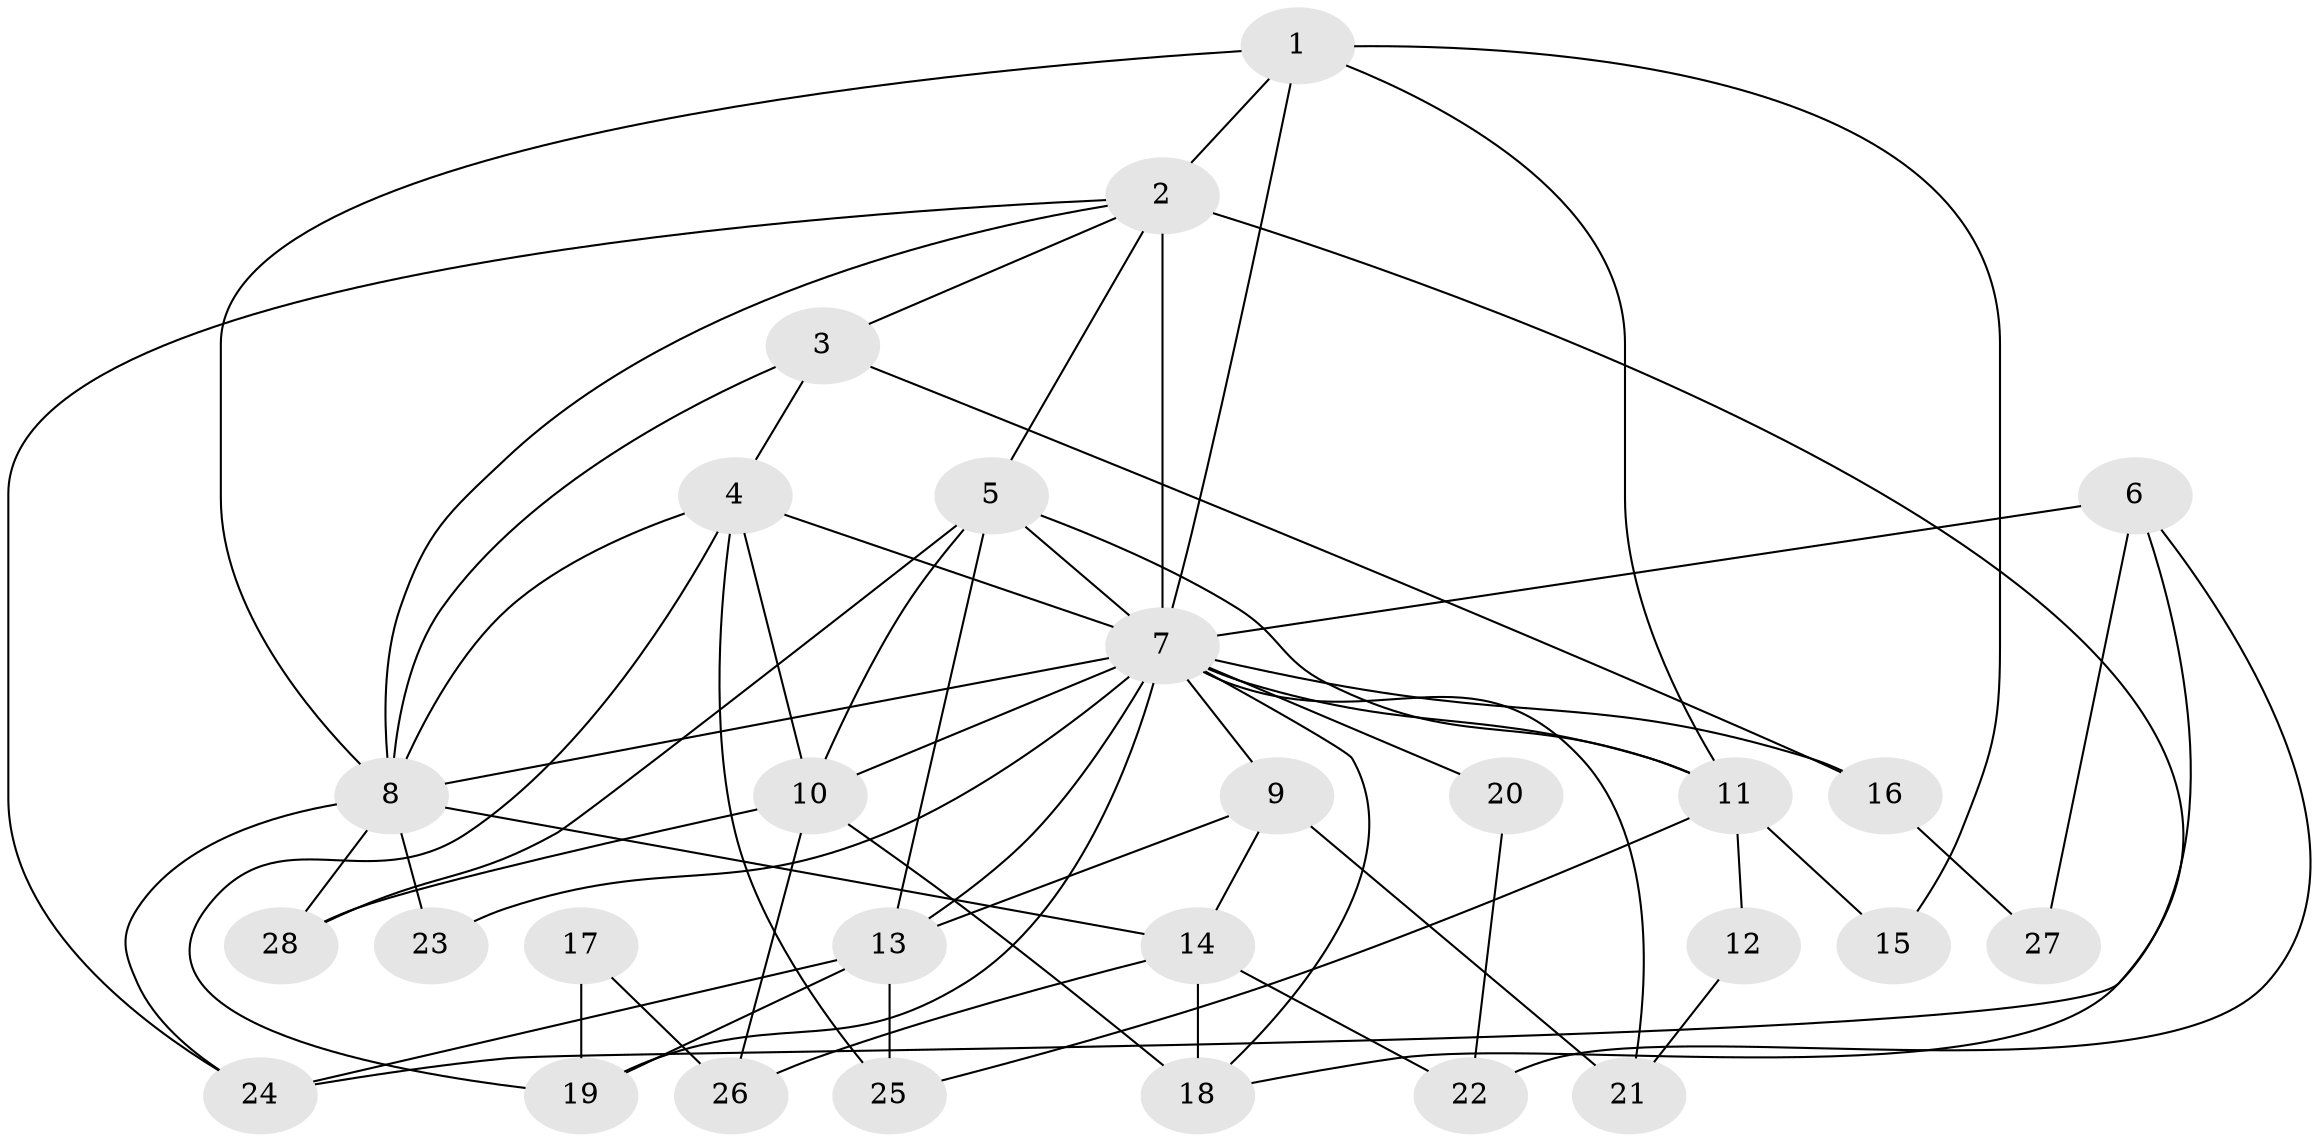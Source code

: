 // original degree distribution, {5: 0.19642857142857142, 4: 0.32142857142857145, 3: 0.17857142857142858, 7: 0.03571428571428571, 8: 0.017857142857142856, 6: 0.03571428571428571, 11: 0.017857142857142856, 2: 0.19642857142857142}
// Generated by graph-tools (version 1.1) at 2025/36/03/09/25 02:36:06]
// undirected, 28 vertices, 63 edges
graph export_dot {
graph [start="1"]
  node [color=gray90,style=filled];
  1;
  2;
  3;
  4;
  5;
  6;
  7;
  8;
  9;
  10;
  11;
  12;
  13;
  14;
  15;
  16;
  17;
  18;
  19;
  20;
  21;
  22;
  23;
  24;
  25;
  26;
  27;
  28;
  1 -- 2 [weight=3.0];
  1 -- 7 [weight=2.0];
  1 -- 8 [weight=1.0];
  1 -- 11 [weight=1.0];
  1 -- 15 [weight=1.0];
  2 -- 3 [weight=1.0];
  2 -- 5 [weight=1.0];
  2 -- 7 [weight=2.0];
  2 -- 8 [weight=1.0];
  2 -- 18 [weight=1.0];
  2 -- 24 [weight=1.0];
  3 -- 4 [weight=1.0];
  3 -- 8 [weight=1.0];
  3 -- 16 [weight=1.0];
  4 -- 7 [weight=1.0];
  4 -- 8 [weight=1.0];
  4 -- 10 [weight=1.0];
  4 -- 19 [weight=1.0];
  4 -- 25 [weight=1.0];
  5 -- 7 [weight=1.0];
  5 -- 10 [weight=1.0];
  5 -- 11 [weight=1.0];
  5 -- 13 [weight=1.0];
  5 -- 28 [weight=1.0];
  6 -- 7 [weight=1.0];
  6 -- 22 [weight=1.0];
  6 -- 24 [weight=1.0];
  6 -- 27 [weight=1.0];
  7 -- 8 [weight=2.0];
  7 -- 9 [weight=1.0];
  7 -- 10 [weight=1.0];
  7 -- 11 [weight=1.0];
  7 -- 13 [weight=2.0];
  7 -- 16 [weight=1.0];
  7 -- 18 [weight=1.0];
  7 -- 19 [weight=1.0];
  7 -- 20 [weight=1.0];
  7 -- 21 [weight=1.0];
  7 -- 23 [weight=1.0];
  8 -- 14 [weight=1.0];
  8 -- 23 [weight=1.0];
  8 -- 24 [weight=1.0];
  8 -- 28 [weight=1.0];
  9 -- 13 [weight=1.0];
  9 -- 14 [weight=1.0];
  9 -- 21 [weight=1.0];
  10 -- 18 [weight=2.0];
  10 -- 26 [weight=1.0];
  10 -- 28 [weight=2.0];
  11 -- 12 [weight=1.0];
  11 -- 15 [weight=1.0];
  11 -- 25 [weight=1.0];
  12 -- 21 [weight=1.0];
  13 -- 19 [weight=1.0];
  13 -- 24 [weight=1.0];
  13 -- 25 [weight=1.0];
  14 -- 18 [weight=1.0];
  14 -- 22 [weight=1.0];
  14 -- 26 [weight=1.0];
  16 -- 27 [weight=1.0];
  17 -- 19 [weight=1.0];
  17 -- 26 [weight=1.0];
  20 -- 22 [weight=1.0];
}
